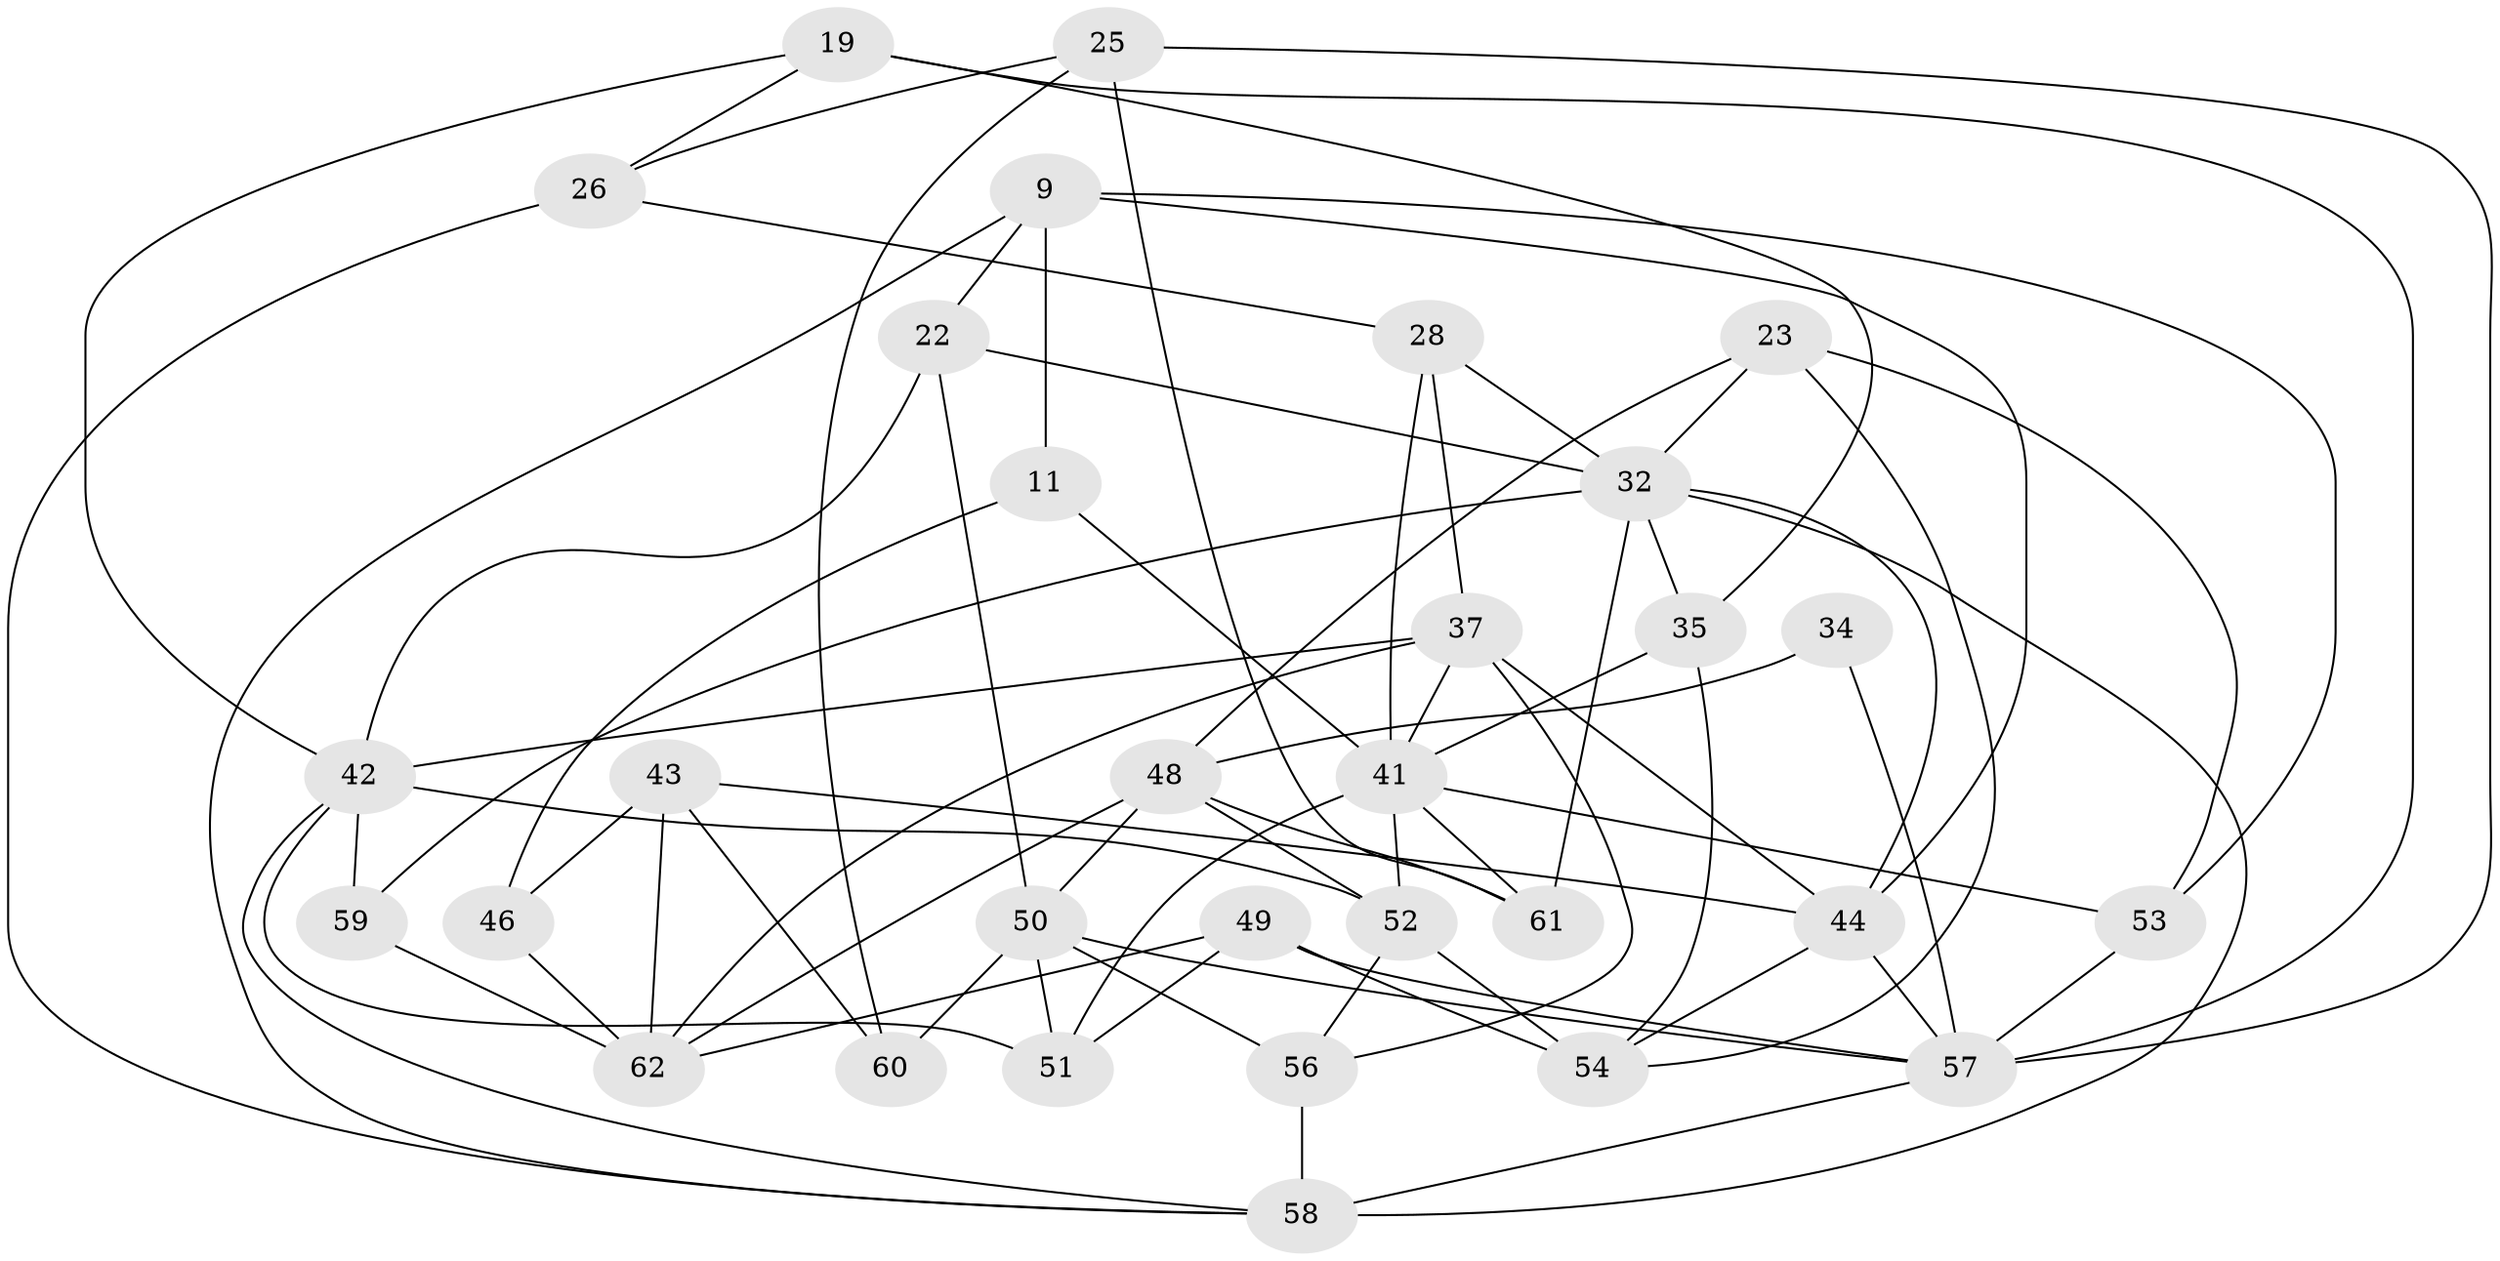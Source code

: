 // original degree distribution, {4: 1.0}
// Generated by graph-tools (version 1.1) at 2025/59/03/09/25 04:59:05]
// undirected, 31 vertices, 74 edges
graph export_dot {
graph [start="1"]
  node [color=gray90,style=filled];
  9 [super="+6"];
  11;
  19;
  22;
  23;
  25;
  26;
  28;
  32 [super="+16+24+29"];
  34;
  35;
  37 [super="+21+30"];
  41 [super="+17+39"];
  42 [super="+5+14"];
  43 [super="+33"];
  44 [super="+15+40"];
  46;
  48 [super="+18+31"];
  49 [super="+1"];
  50 [super="+36"];
  51 [super="+38"];
  52 [super="+45"];
  53;
  54 [super="+2"];
  56 [super="+20"];
  57 [super="+8+10+55"];
  58 [super="+12+13"];
  59 [super="+47"];
  60;
  61;
  62 [super="+4+7"];
  9 -- 53;
  9 -- 58;
  9 -- 11 [weight=2];
  9 -- 22;
  9 -- 44;
  11 -- 41;
  11 -- 46;
  19 -- 26;
  19 -- 42;
  19 -- 35;
  19 -- 57;
  22 -- 50;
  22 -- 32;
  22 -- 42;
  23 -- 53;
  23 -- 48;
  23 -- 54;
  23 -- 32;
  25 -- 26;
  25 -- 60;
  25 -- 61;
  25 -- 57;
  26 -- 28;
  26 -- 58;
  28 -- 37;
  28 -- 32;
  28 -- 41;
  32 -- 58 [weight=2];
  32 -- 59 [weight=2];
  32 -- 35;
  32 -- 61;
  32 -- 44;
  34 -- 48 [weight=2];
  34 -- 57 [weight=2];
  35 -- 54;
  35 -- 41;
  37 -- 62 [weight=2];
  37 -- 56;
  37 -- 44 [weight=2];
  37 -- 42;
  37 -- 41;
  41 -- 61;
  41 -- 52;
  41 -- 51;
  41 -- 53;
  42 -- 52 [weight=2];
  42 -- 59;
  42 -- 51;
  42 -- 58;
  43 -- 44;
  43 -- 46 [weight=2];
  43 -- 60 [weight=2];
  43 -- 62;
  44 -- 57 [weight=2];
  44 -- 54;
  46 -- 62;
  48 -- 62 [weight=2];
  48 -- 61;
  48 -- 52;
  48 -- 50;
  49 -- 62;
  49 -- 54 [weight=2];
  49 -- 51 [weight=2];
  49 -- 57;
  50 -- 56 [weight=2];
  50 -- 57;
  50 -- 51 [weight=2];
  50 -- 60;
  52 -- 54;
  52 -- 56;
  53 -- 57;
  56 -- 58 [weight=2];
  57 -- 58;
  59 -- 62 [weight=3];
}
